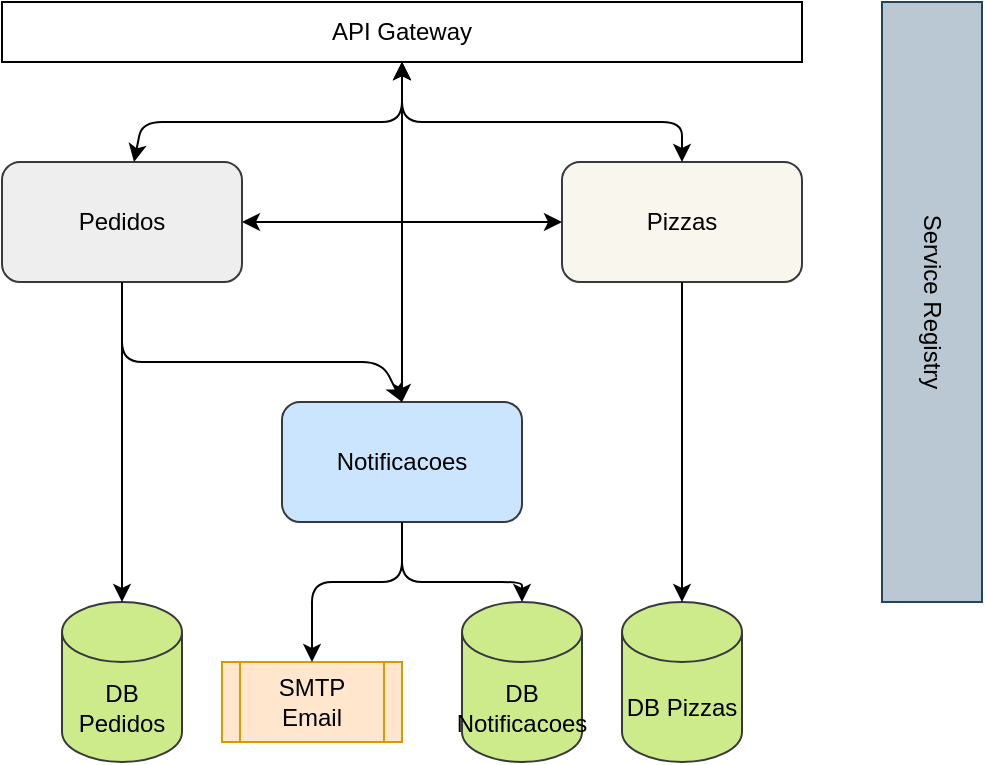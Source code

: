 <mxfile>
    <diagram id="sG-VGHVqKegsN6xib9O2" name="arq">
        <mxGraphModel dx="1746" dy="508" grid="1" gridSize="10" guides="1" tooltips="1" connect="1" arrows="1" fold="1" page="1" pageScale="1" pageWidth="827" pageHeight="1169" math="0" shadow="0">
            <root>
                <mxCell id="0"/>
                <mxCell id="1" parent="0"/>
                <mxCell id="MkSN0cLBnFIMcYAqWLB_-1" value="Pedidos" style="rounded=1;whiteSpace=wrap;html=1;fillColor=#eeeeee;strokeColor=#36393d;" parent="1" vertex="1">
                    <mxGeometry x="40" y="220" width="120" height="60" as="geometry"/>
                </mxCell>
                <mxCell id="MkSN0cLBnFIMcYAqWLB_-2" value="Pizzas" style="rounded=1;whiteSpace=wrap;html=1;fillColor=#f9f7ed;strokeColor=#36393d;" parent="1" vertex="1">
                    <mxGeometry x="320" y="220" width="120" height="60" as="geometry"/>
                </mxCell>
                <mxCell id="-paZeTlL0PDKkp2HQcAz-2" style="edgeStyle=none;html=1;" parent="1" source="MkSN0cLBnFIMcYAqWLB_-3" target="-paZeTlL0PDKkp2HQcAz-1" edge="1">
                    <mxGeometry relative="1" as="geometry">
                        <Array as="points">
                            <mxPoint x="240" y="430"/>
                            <mxPoint x="300" y="430"/>
                        </Array>
                    </mxGeometry>
                </mxCell>
                <mxCell id="MkSN0cLBnFIMcYAqWLB_-3" value="Notificacoes" style="rounded=1;whiteSpace=wrap;html=1;fillColor=#cce5ff;strokeColor=#36393d;" parent="1" vertex="1">
                    <mxGeometry x="180" y="340" width="120" height="60" as="geometry"/>
                </mxCell>
                <mxCell id="MkSN0cLBnFIMcYAqWLB_-4" value="" style="endArrow=classic;html=1;entryX=0.5;entryY=0;entryDx=0;entryDy=0;" parent="1" source="MkSN0cLBnFIMcYAqWLB_-1" target="MkSN0cLBnFIMcYAqWLB_-3" edge="1">
                    <mxGeometry width="50" height="50" relative="1" as="geometry">
                        <mxPoint x="390" y="430" as="sourcePoint"/>
                        <mxPoint x="440" y="380" as="targetPoint"/>
                        <Array as="points">
                            <mxPoint x="100" y="320"/>
                            <mxPoint x="230" y="320"/>
                        </Array>
                    </mxGeometry>
                </mxCell>
                <mxCell id="MkSN0cLBnFIMcYAqWLB_-5" value="" style="endArrow=classic;startArrow=classic;html=1;" parent="1" source="MkSN0cLBnFIMcYAqWLB_-1" target="MkSN0cLBnFIMcYAqWLB_-2" edge="1">
                    <mxGeometry width="50" height="50" relative="1" as="geometry">
                        <mxPoint x="280" y="440" as="sourcePoint"/>
                        <mxPoint x="330" y="390" as="targetPoint"/>
                    </mxGeometry>
                </mxCell>
                <mxCell id="MkSN0cLBnFIMcYAqWLB_-6" value="DB&lt;div&gt;Pedidos&lt;/div&gt;" style="shape=cylinder3;whiteSpace=wrap;html=1;boundedLbl=1;backgroundOutline=1;size=15;fillColor=#cdeb8b;strokeColor=#36393d;" parent="1" vertex="1">
                    <mxGeometry x="70" y="440" width="60" height="80" as="geometry"/>
                </mxCell>
                <mxCell id="MkSN0cLBnFIMcYAqWLB_-7" value="DB Pizzas" style="shape=cylinder3;whiteSpace=wrap;html=1;boundedLbl=1;backgroundOutline=1;size=15;fillColor=#cdeb8b;strokeColor=#36393d;" parent="1" vertex="1">
                    <mxGeometry x="350" y="440" width="60" height="80" as="geometry"/>
                </mxCell>
                <mxCell id="MkSN0cLBnFIMcYAqWLB_-8" value="SMTP&lt;div&gt;Email&lt;/div&gt;" style="shape=process;whiteSpace=wrap;html=1;backgroundOutline=1;fillColor=#ffe6cc;strokeColor=#d79b00;" parent="1" vertex="1">
                    <mxGeometry x="150" y="470" width="90" height="40" as="geometry"/>
                </mxCell>
                <mxCell id="MkSN0cLBnFIMcYAqWLB_-9" value="" style="endArrow=classic;html=1;" parent="1" source="MkSN0cLBnFIMcYAqWLB_-2" target="MkSN0cLBnFIMcYAqWLB_-7" edge="1">
                    <mxGeometry width="50" height="50" relative="1" as="geometry">
                        <mxPoint x="430" y="420" as="sourcePoint"/>
                        <mxPoint x="480" y="370" as="targetPoint"/>
                    </mxGeometry>
                </mxCell>
                <mxCell id="MkSN0cLBnFIMcYAqWLB_-10" value="" style="endArrow=classic;html=1;" parent="1" source="MkSN0cLBnFIMcYAqWLB_-3" target="MkSN0cLBnFIMcYAqWLB_-8" edge="1">
                    <mxGeometry width="50" height="50" relative="1" as="geometry">
                        <mxPoint x="390" y="430" as="sourcePoint"/>
                        <mxPoint x="440" y="380" as="targetPoint"/>
                        <Array as="points">
                            <mxPoint x="240" y="430"/>
                            <mxPoint x="195" y="430"/>
                        </Array>
                    </mxGeometry>
                </mxCell>
                <mxCell id="MkSN0cLBnFIMcYAqWLB_-11" value="" style="endArrow=classic;html=1;" parent="1" source="MkSN0cLBnFIMcYAqWLB_-1" target="MkSN0cLBnFIMcYAqWLB_-6" edge="1">
                    <mxGeometry width="50" height="50" relative="1" as="geometry">
                        <mxPoint x="30" y="430" as="sourcePoint"/>
                        <mxPoint x="80" y="380" as="targetPoint"/>
                    </mxGeometry>
                </mxCell>
                <mxCell id="-paZeTlL0PDKkp2HQcAz-1" value="DB&lt;div&gt;Notificacoes&lt;/div&gt;" style="shape=cylinder3;whiteSpace=wrap;html=1;boundedLbl=1;backgroundOutline=1;size=15;fillColor=#cdeb8b;strokeColor=#36393d;" parent="1" vertex="1">
                    <mxGeometry x="270" y="440" width="60" height="80" as="geometry"/>
                </mxCell>
                <mxCell id="-paZeTlL0PDKkp2HQcAz-4" value="API Gateway" style="rounded=0;whiteSpace=wrap;html=1;" parent="1" vertex="1">
                    <mxGeometry x="40" y="140" width="400" height="30" as="geometry"/>
                </mxCell>
                <mxCell id="-paZeTlL0PDKkp2HQcAz-8" value="" style="endArrow=classic;startArrow=classic;html=1;" parent="1" source="MkSN0cLBnFIMcYAqWLB_-2" target="-paZeTlL0PDKkp2HQcAz-4" edge="1">
                    <mxGeometry width="50" height="50" relative="1" as="geometry">
                        <mxPoint x="560" y="220" as="sourcePoint"/>
                        <mxPoint x="610" y="170" as="targetPoint"/>
                        <Array as="points">
                            <mxPoint x="380" y="200"/>
                            <mxPoint x="240" y="200"/>
                        </Array>
                    </mxGeometry>
                </mxCell>
                <mxCell id="-paZeTlL0PDKkp2HQcAz-9" value="" style="endArrow=classic;startArrow=classic;html=1;" parent="1" source="MkSN0cLBnFIMcYAqWLB_-1" target="-paZeTlL0PDKkp2HQcAz-4" edge="1">
                    <mxGeometry width="50" height="50" relative="1" as="geometry">
                        <mxPoint x="250" y="140" as="sourcePoint"/>
                        <mxPoint x="300" y="90" as="targetPoint"/>
                        <Array as="points">
                            <mxPoint x="110" y="200"/>
                            <mxPoint x="240" y="200"/>
                        </Array>
                    </mxGeometry>
                </mxCell>
                <mxCell id="-paZeTlL0PDKkp2HQcAz-10" value="" style="endArrow=classic;startArrow=classic;html=1;" parent="1" source="MkSN0cLBnFIMcYAqWLB_-3" target="-paZeTlL0PDKkp2HQcAz-4" edge="1">
                    <mxGeometry width="50" height="50" relative="1" as="geometry">
                        <mxPoint x="320" y="350" as="sourcePoint"/>
                        <mxPoint x="370" y="300" as="targetPoint"/>
                    </mxGeometry>
                </mxCell>
                <mxCell id="-paZeTlL0PDKkp2HQcAz-11" value="Service Registry" style="rounded=0;whiteSpace=wrap;html=1;horizontal=0;rotation=-180;fillColor=#bac8d3;strokeColor=#23445d;" parent="1" vertex="1">
                    <mxGeometry x="480" y="140" width="50" height="300" as="geometry"/>
                </mxCell>
            </root>
        </mxGraphModel>
    </diagram>
    <diagram id="rslnSPB6wSEo95CvpbfX" name="fluxo">
        <mxGraphModel dx="1746" dy="508" grid="1" gridSize="10" guides="1" tooltips="1" connect="1" arrows="1" fold="1" page="1" pageScale="1" pageWidth="827" pageHeight="1169" math="0" shadow="0">
            <root>
                <mxCell id="0"/>
                <mxCell id="1" parent="0"/>
                <mxCell id="24" value="" style="edgeStyle=none;html=1;" parent="1" source="19" target="23" edge="1">
                    <mxGeometry relative="1" as="geometry"/>
                </mxCell>
                <mxCell id="19" value="Pedido Enviado" style="rounded=1;whiteSpace=wrap;html=1;fillColor=#e1d5e7;strokeColor=#9673a6;" parent="1" vertex="1">
                    <mxGeometry x="40" y="40" width="120" height="60" as="geometry"/>
                </mxCell>
                <mxCell id="26" value="" style="edgeStyle=none;html=1;" parent="1" source="23" target="25" edge="1">
                    <mxGeometry relative="1" as="geometry"/>
                </mxCell>
                <mxCell id="27" value="tem" style="edgeLabel;html=1;align=center;verticalAlign=middle;resizable=0;points=[];" parent="26" vertex="1" connectable="0">
                    <mxGeometry x="-0.367" y="1" relative="1" as="geometry">
                        <mxPoint as="offset"/>
                    </mxGeometry>
                </mxCell>
                <mxCell id="29" value="" style="edgeStyle=none;html=1;exitX=0.5;exitY=1;exitDx=0;exitDy=0;" parent="1" source="23" target="28" edge="1">
                    <mxGeometry relative="1" as="geometry">
                        <Array as="points">
                            <mxPoint x="300" y="160"/>
                        </Array>
                    </mxGeometry>
                </mxCell>
                <mxCell id="30" value="não&lt;div&gt;tem&lt;/div&gt;" style="edgeLabel;html=1;align=center;verticalAlign=middle;resizable=0;points=[];" parent="29" vertex="1" connectable="0">
                    <mxGeometry x="-0.81" y="-2" relative="1" as="geometry">
                        <mxPoint as="offset"/>
                    </mxGeometry>
                </mxCell>
                <mxCell id="23" value="Verificar&lt;div&gt;Estoque&lt;/div&gt;" style="rhombus;whiteSpace=wrap;html=1;rounded=1;fillColor=#fff2cc;strokeColor=#d6b656;" parent="1" vertex="1">
                    <mxGeometry x="260" y="30" width="80" height="80" as="geometry"/>
                </mxCell>
                <mxCell id="35" value="" style="edgeStyle=none;html=1;" parent="1" source="25" target="34" edge="1">
                    <mxGeometry relative="1" as="geometry"/>
                </mxCell>
                <mxCell id="36" style="edgeStyle=none;html=1;" parent="1" source="25" target="31" edge="1">
                    <mxGeometry relative="1" as="geometry"/>
                </mxCell>
                <mxCell id="1OzRidHysALoCxNX0EEr-51" style="edgeStyle=none;html=1;" parent="1" source="25" target="1OzRidHysALoCxNX0EEr-49" edge="1">
                    <mxGeometry relative="1" as="geometry">
                        <Array as="points">
                            <mxPoint x="460" y="170"/>
                            <mxPoint x="300" y="170"/>
                        </Array>
                    </mxGeometry>
                </mxCell>
                <mxCell id="25" value="Pedido Recebido" style="whiteSpace=wrap;html=1;rounded=1;fillColor=#d5e8d4;strokeColor=#82b366;" parent="1" vertex="1">
                    <mxGeometry x="400" y="40" width="120" height="60" as="geometry"/>
                </mxCell>
                <mxCell id="28" value="Pedido Recusado" style="whiteSpace=wrap;html=1;rounded=1;fillColor=#e1d5e7;strokeColor=#9673a6;" parent="1" vertex="1">
                    <mxGeometry x="40" y="130" width="120" height="60" as="geometry"/>
                </mxCell>
                <mxCell id="38" value="" style="edgeStyle=none;html=1;" parent="1" source="31" target="37" edge="1">
                    <mxGeometry relative="1" as="geometry"/>
                </mxCell>
                <mxCell id="31" value="Solicita Preparação" style="rounded=1;whiteSpace=wrap;html=1;fillColor=#f8cecc;strokeColor=#b85450;" parent="1" vertex="1">
                    <mxGeometry x="400" y="230" width="120" height="60" as="geometry"/>
                </mxCell>
                <mxCell id="34" value="Atualiza Estoque" style="rounded=1;whiteSpace=wrap;html=1;fillColor=#f8cecc;strokeColor=#b85450;" parent="1" vertex="1">
                    <mxGeometry x="600" y="40" width="120" height="60" as="geometry"/>
                </mxCell>
                <mxCell id="41" value="" style="edgeStyle=none;html=1;" parent="1" source="37" target="40" edge="1">
                    <mxGeometry relative="1" as="geometry"/>
                </mxCell>
                <mxCell id="42" value="Sim" style="edgeLabel;html=1;align=center;verticalAlign=middle;resizable=0;points=[];" parent="41" vertex="1" connectable="0">
                    <mxGeometry x="-0.2" y="-1" relative="1" as="geometry">
                        <mxPoint as="offset"/>
                    </mxGeometry>
                </mxCell>
                <mxCell id="45" value="" style="edgeStyle=none;html=1;" parent="1" source="37" target="44" edge="1">
                    <mxGeometry relative="1" as="geometry"/>
                </mxCell>
                <mxCell id="37" value="É o mais&lt;div&gt;antigo?&lt;/div&gt;" style="rhombus;whiteSpace=wrap;html=1;rounded=1;fillColor=#fff2cc;strokeColor=#d6b656;" parent="1" vertex="1">
                    <mxGeometry x="420" y="330" width="80" height="80" as="geometry"/>
                </mxCell>
                <mxCell id="48" value="" style="edgeStyle=none;html=1;dashed=1;" parent="1" source="40" target="47" edge="1">
                    <mxGeometry relative="1" as="geometry"/>
                </mxCell>
                <mxCell id="49" value="tempo" style="edgeLabel;html=1;align=center;verticalAlign=middle;resizable=0;points=[];" parent="48" vertex="1" connectable="0">
                    <mxGeometry x="-0.05" y="1" relative="1" as="geometry">
                        <mxPoint as="offset"/>
                    </mxGeometry>
                </mxCell>
                <mxCell id="1OzRidHysALoCxNX0EEr-52" style="edgeStyle=none;html=1;" parent="1" source="40" target="1OzRidHysALoCxNX0EEr-49" edge="1">
                    <mxGeometry relative="1" as="geometry">
                        <Array as="points">
                            <mxPoint x="300" y="490"/>
                        </Array>
                    </mxGeometry>
                </mxCell>
                <mxCell id="40" value="Em Preparação" style="whiteSpace=wrap;html=1;rounded=1;fillColor=#d5e8d4;strokeColor=#82b366;" parent="1" vertex="1">
                    <mxGeometry x="400" y="460" width="120" height="60" as="geometry"/>
                </mxCell>
                <mxCell id="46" style="edgeStyle=none;html=1;" parent="1" source="44" target="31" edge="1">
                    <mxGeometry relative="1" as="geometry">
                        <Array as="points">
                            <mxPoint x="660" y="260"/>
                        </Array>
                    </mxGeometry>
                </mxCell>
                <mxCell id="44" value="Aguarda na fila" style="whiteSpace=wrap;html=1;rounded=1;fillColor=#dae8fc;strokeColor=#6c8ebf;" parent="1" vertex="1">
                    <mxGeometry x="600" y="340" width="120" height="60" as="geometry"/>
                </mxCell>
                <mxCell id="1OzRidHysALoCxNX0EEr-53" style="edgeStyle=none;html=1;" parent="1" source="47" target="1OzRidHysALoCxNX0EEr-49" edge="1">
                    <mxGeometry relative="1" as="geometry">
                        <Array as="points">
                            <mxPoint x="660" y="590"/>
                            <mxPoint x="300" y="590"/>
                        </Array>
                    </mxGeometry>
                </mxCell>
                <mxCell id="47" value="Finalizado" style="whiteSpace=wrap;html=1;rounded=1;fillColor=#d5e8d4;strokeColor=#82b366;" parent="1" vertex="1">
                    <mxGeometry x="600" y="460" width="120" height="60" as="geometry"/>
                </mxCell>
                <mxCell id="1OzRidHysALoCxNX0EEr-49" value="Notifica Cliente" style="rounded=1;whiteSpace=wrap;html=1;fillColor=#f8cecc;strokeColor=#b85450;" parent="1" vertex="1">
                    <mxGeometry x="240" y="230" width="120" height="60" as="geometry"/>
                </mxCell>
            </root>
        </mxGraphModel>
    </diagram>
    <diagram id="zcK6mI3XU0N3Re7O5R03" name="integracao">
        <mxGraphModel dx="1746" dy="508" grid="0" gridSize="10" guides="1" tooltips="1" connect="1" arrows="1" fold="1" page="1" pageScale="1" pageWidth="850" pageHeight="1100" math="0" shadow="0">
            <root>
                <mxCell id="0"/>
                <mxCell id="1" parent="0"/>
                <mxCell id="8Gm7W_Wn52clqG2oZ4ju-1" value="" style="edgeStyle=none;html=1;exitX=1;exitY=0.25;exitDx=0;exitDy=0;entryX=0;entryY=0.25;entryDx=0;entryDy=0;" parent="1" edge="1">
                    <mxGeometry relative="1" as="geometry">
                        <mxPoint x="160" y="150" as="sourcePoint"/>
                        <mxPoint x="414" y="150" as="targetPoint"/>
                        <Array as="points">
                            <mxPoint x="290" y="150"/>
                        </Array>
                    </mxGeometry>
                </mxCell>
                <mxCell id="8Gm7W_Wn52clqG2oZ4ju-2" value="tem em&lt;div&gt;estoque?&lt;/div&gt;" style="edgeLabel;html=1;align=center;verticalAlign=middle;resizable=0;points=[];" parent="8Gm7W_Wn52clqG2oZ4ju-1" vertex="1" connectable="0">
                    <mxGeometry x="-0.8" y="-1" relative="1" as="geometry">
                        <mxPoint x="11" y="-4" as="offset"/>
                    </mxGeometry>
                </mxCell>
                <mxCell id="UpuvbQ3yzR6A4KvugJHx-1" value="&lt;span style=&quot;color: rgb(63, 63, 63); font-size: 12px; text-wrap-mode: wrap; background-color: rgb(251, 251, 251);&quot;&gt;GET /estoque/pizza/:id&lt;/span&gt;" style="edgeLabel;html=1;align=center;verticalAlign=middle;resizable=0;points=[];" parent="8Gm7W_Wn52clqG2oZ4ju-1" vertex="1" connectable="0">
                    <mxGeometry x="0.551" y="1" relative="1" as="geometry">
                        <mxPoint x="-5" as="offset"/>
                    </mxGeometry>
                </mxCell>
                <mxCell id="8Gm7W_Wn52clqG2oZ4ju-3" value="PedidoService&lt;div&gt;POST /pedido&lt;/div&gt;" style="rounded=1;whiteSpace=wrap;html=1;fillColor=#d5e8d4;strokeColor=#82b366;" parent="1" vertex="1">
                    <mxGeometry x="40" y="120" width="120" height="200" as="geometry"/>
                </mxCell>
                <mxCell id="8Gm7W_Wn52clqG2oZ4ju-4" style="edgeStyle=none;html=1;exitX=0;exitY=0.75;exitDx=0;exitDy=0;entryX=1;entryY=0.75;entryDx=0;entryDy=0;" parent="1" edge="1">
                    <mxGeometry relative="1" as="geometry">
                        <mxPoint x="414" y="170" as="sourcePoint"/>
                        <mxPoint x="160" y="170" as="targetPoint"/>
                    </mxGeometry>
                </mxCell>
                <mxCell id="8Gm7W_Wn52clqG2oZ4ju-5" value="200 OK" style="edgeLabel;html=1;align=center;verticalAlign=middle;resizable=0;points=[];" parent="8Gm7W_Wn52clqG2oZ4ju-4" vertex="1" connectable="0">
                    <mxGeometry x="-0.15" y="5" relative="1" as="geometry">
                        <mxPoint x="-16" y="-5" as="offset"/>
                    </mxGeometry>
                </mxCell>
                <mxCell id="8Gm7W_Wn52clqG2oZ4ju-6" value="PizzaService" style="rounded=1;whiteSpace=wrap;html=1;fillColor=#ffe6cc;strokeColor=#d79b00;" parent="1" vertex="1">
                    <mxGeometry x="414" y="120" width="120" height="200" as="geometry"/>
                </mxCell>
                <mxCell id="UpuvbQ3yzR6A4KvugJHx-2" value="" style="edgeStyle=none;html=1;exitX=1;exitY=0.25;exitDx=0;exitDy=0;entryX=0;entryY=0.25;entryDx=0;entryDy=0;" parent="1" edge="1">
                    <mxGeometry relative="1" as="geometry">
                        <mxPoint x="160" y="240" as="sourcePoint"/>
                        <mxPoint x="414" y="240" as="targetPoint"/>
                        <Array as="points">
                            <mxPoint x="290" y="240"/>
                        </Array>
                    </mxGeometry>
                </mxCell>
                <mxCell id="UpuvbQ3yzR6A4KvugJHx-3" value="atualizar&lt;div&gt;estoque&lt;/div&gt;" style="edgeLabel;html=1;align=center;verticalAlign=middle;resizable=0;points=[];" parent="UpuvbQ3yzR6A4KvugJHx-2" vertex="1" connectable="0">
                    <mxGeometry x="-0.8" y="-1" relative="1" as="geometry">
                        <mxPoint x="11" y="-4" as="offset"/>
                    </mxGeometry>
                </mxCell>
                <mxCell id="UpuvbQ3yzR6A4KvugJHx-4" value="&lt;span style=&quot;color: rgb(63, 63, 63); font-size: 12px; text-wrap-mode: wrap; background-color: rgb(251, 251, 251);&quot;&gt;PUT /estoque/pizza/:id&lt;/span&gt;" style="edgeLabel;html=1;align=center;verticalAlign=middle;resizable=0;points=[];" parent="UpuvbQ3yzR6A4KvugJHx-2" vertex="1" connectable="0">
                    <mxGeometry x="0.551" y="1" relative="1" as="geometry">
                        <mxPoint x="-5" as="offset"/>
                    </mxGeometry>
                </mxCell>
                <mxCell id="UpuvbQ3yzR6A4KvugJHx-5" style="edgeStyle=none;html=1;exitX=0;exitY=0.75;exitDx=0;exitDy=0;entryX=1;entryY=0.75;entryDx=0;entryDy=0;" parent="1" edge="1">
                    <mxGeometry relative="1" as="geometry">
                        <mxPoint x="414" y="260" as="sourcePoint"/>
                        <mxPoint x="160" y="260" as="targetPoint"/>
                    </mxGeometry>
                </mxCell>
                <mxCell id="UpuvbQ3yzR6A4KvugJHx-6" value="200 OK" style="edgeLabel;html=1;align=center;verticalAlign=middle;resizable=0;points=[];" parent="UpuvbQ3yzR6A4KvugJHx-5" vertex="1" connectable="0">
                    <mxGeometry x="-0.15" y="5" relative="1" as="geometry">
                        <mxPoint x="-16" y="-5" as="offset"/>
                    </mxGeometry>
                </mxCell>
            </root>
        </mxGraphModel>
    </diagram>
    <diagram id="HKFfjDV_ExRsZIaFopP-" name="loadbalance">
        <mxGraphModel dx="1746" dy="508" grid="0" gridSize="10" guides="1" tooltips="1" connect="1" arrows="1" fold="1" page="1" pageScale="1" pageWidth="850" pageHeight="1100" math="0" shadow="0">
            <root>
                <mxCell id="0"/>
                <mxCell id="1" parent="0"/>
                <mxCell id="9Wzt4NnUGyMk2VZ45Iuj-3" value="" style="edgeStyle=none;html=1;endArrow=classic;endFill=1;startArrow=classic;startFill=1;" parent="1" source="9Wzt4NnUGyMk2VZ45Iuj-1" target="9Wzt4NnUGyMk2VZ45Iuj-2" edge="1">
                    <mxGeometry relative="1" as="geometry"/>
                </mxCell>
                <mxCell id="9Wzt4NnUGyMk2VZ45Iuj-4" value="obtém o&lt;div&gt;serviço&lt;/div&gt;&lt;div&gt;PizzaService&lt;/div&gt;" style="edgeLabel;html=1;align=center;verticalAlign=middle;resizable=0;points=[];" parent="9Wzt4NnUGyMk2VZ45Iuj-3" vertex="1" connectable="0">
                    <mxGeometry x="-0.04" y="3" relative="1" as="geometry">
                        <mxPoint as="offset"/>
                    </mxGeometry>
                </mxCell>
                <mxCell id="9Wzt4NnUGyMk2VZ45Iuj-1" value="Pedidos&lt;div&gt;(cliente)&lt;/div&gt;" style="rounded=1;whiteSpace=wrap;html=1;fillColor=#ffe6cc;strokeColor=#d79b00;" parent="1" vertex="1">
                    <mxGeometry x="40" y="140" width="200" height="60" as="geometry"/>
                </mxCell>
                <mxCell id="9Wzt4NnUGyMk2VZ45Iuj-2" value="Service Registry" style="whiteSpace=wrap;html=1;rounded=1;fillColor=#fff2cc;strokeColor=#d6b656;" parent="1" vertex="1">
                    <mxGeometry x="80" y="280" width="120" height="60" as="geometry"/>
                </mxCell>
                <mxCell id="9Wzt4NnUGyMk2VZ45Iuj-13" style="edgeStyle=none;html=1;entryX=0;entryY=0.5;entryDx=0;entryDy=0;" parent="1" source="9Wzt4NnUGyMk2VZ45Iuj-6" target="9Wzt4NnUGyMk2VZ45Iuj-11" edge="1">
                    <mxGeometry relative="1" as="geometry"/>
                </mxCell>
                <mxCell id="9Wzt4NnUGyMk2VZ45Iuj-14" style="edgeStyle=none;html=1;" parent="1" source="9Wzt4NnUGyMk2VZ45Iuj-6" target="9Wzt4NnUGyMk2VZ45Iuj-8" edge="1">
                    <mxGeometry relative="1" as="geometry">
                        <Array as="points">
                            <mxPoint x="210" y="250"/>
                            <mxPoint x="290" y="250"/>
                            <mxPoint x="410" y="250"/>
                        </Array>
                    </mxGeometry>
                </mxCell>
                <mxCell id="9Wzt4NnUGyMk2VZ45Iuj-6" value="load&lt;div&gt;balancer&lt;/div&gt;" style="ellipse;whiteSpace=wrap;html=1;rounded=1;fillColor=#ffcccc;strokeColor=#36393d;" parent="1" vertex="1">
                    <mxGeometry x="180" y="140" width="60" height="60" as="geometry"/>
                </mxCell>
                <mxCell id="9Wzt4NnUGyMk2VZ45Iuj-9" style="edgeStyle=none;html=1;" parent="1" source="9Wzt4NnUGyMk2VZ45Iuj-8" target="9Wzt4NnUGyMk2VZ45Iuj-2" edge="1">
                    <mxGeometry relative="1" as="geometry"/>
                </mxCell>
                <mxCell id="9Wzt4NnUGyMk2VZ45Iuj-10" value="se registra&lt;div&gt;como serviço&lt;/div&gt;&lt;div&gt;PizzaService&lt;/div&gt;" style="edgeLabel;html=1;align=center;verticalAlign=middle;resizable=0;points=[];labelBackgroundColor=#FFFFFF;" parent="9Wzt4NnUGyMk2VZ45Iuj-9" vertex="1" connectable="0">
                    <mxGeometry x="0.147" y="-1" relative="1" as="geometry">
                        <mxPoint x="11" y="6" as="offset"/>
                    </mxGeometry>
                </mxCell>
                <mxCell id="9Wzt4NnUGyMk2VZ45Iuj-8" value="PizzaService&lt;div&gt;&lt;span style=&quot;color: rgb(63, 63, 63); font-size: 8px;&quot;&gt;192.168.0.20&lt;/span&gt;&lt;/div&gt;" style="rounded=1;whiteSpace=wrap;html=1;fillColor=#f5f5f5;fontColor=#333333;strokeColor=#666666;" parent="1" vertex="1">
                    <mxGeometry x="350" y="280" width="120" height="60" as="geometry"/>
                </mxCell>
                <mxCell id="9Wzt4NnUGyMk2VZ45Iuj-12" style="edgeStyle=none;html=1;" parent="1" source="9Wzt4NnUGyMk2VZ45Iuj-11" target="9Wzt4NnUGyMk2VZ45Iuj-2" edge="1">
                    <mxGeometry relative="1" as="geometry">
                        <Array as="points">
                            <mxPoint x="410" y="240"/>
                            <mxPoint x="320" y="240"/>
                            <mxPoint x="320" y="310"/>
                        </Array>
                    </mxGeometry>
                </mxCell>
                <mxCell id="9Wzt4NnUGyMk2VZ45Iuj-11" value="PizzaService&lt;div&gt;&lt;font style=&quot;font-size: 8px;&quot;&gt;192.168.0.20&lt;/font&gt;&lt;/div&gt;" style="rounded=1;whiteSpace=wrap;html=1;fillColor=#f5f5f5;fontColor=#333333;strokeColor=#666666;" parent="1" vertex="1">
                    <mxGeometry x="350" y="140" width="120" height="60" as="geometry"/>
                </mxCell>
            </root>
        </mxGraphModel>
    </diagram>
</mxfile>